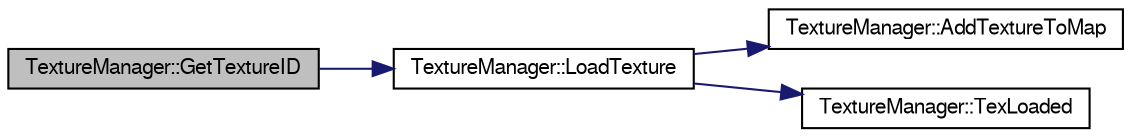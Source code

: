 digraph G
{
  bgcolor="transparent";
  edge [fontname="FreeSans",fontsize=10,labelfontname="FreeSans",labelfontsize=10];
  node [fontname="FreeSans",fontsize=10,shape=record];
  rankdir=LR;
  Node1 [label="TextureManager::GetTextureID",height=0.2,width=0.4,color="black", fillcolor="grey75", style="filled" fontcolor="black"];
  Node1 -> Node2 [color="midnightblue",fontsize=10,style="solid"];
  Node2 [label="TextureManager::LoadTexture",height=0.2,width=0.4,color="black",URL="$class_texture_manager.html#f36ff195338c11f9e39e0b773d7c71e2",tooltip="Load a texture."];
  Node2 -> Node3 [color="midnightblue",fontsize=10,style="solid"];
  Node3 [label="TextureManager::AddTextureToMap",height=0.2,width=0.4,color="black",URL="$class_texture_manager.html#6e3172f00d0eacef527ee64a0a76622f",tooltip="Add a texture to the map."];
  Node2 -> Node4 [color="midnightblue",fontsize=10,style="solid"];
  Node4 [label="TextureManager::TexLoaded",height=0.2,width=0.4,color="black",URL="$class_texture_manager.html#d8ff7cb104088eaa2099f59f179aa92e",tooltip="Find out if texture is loaded."];
}
